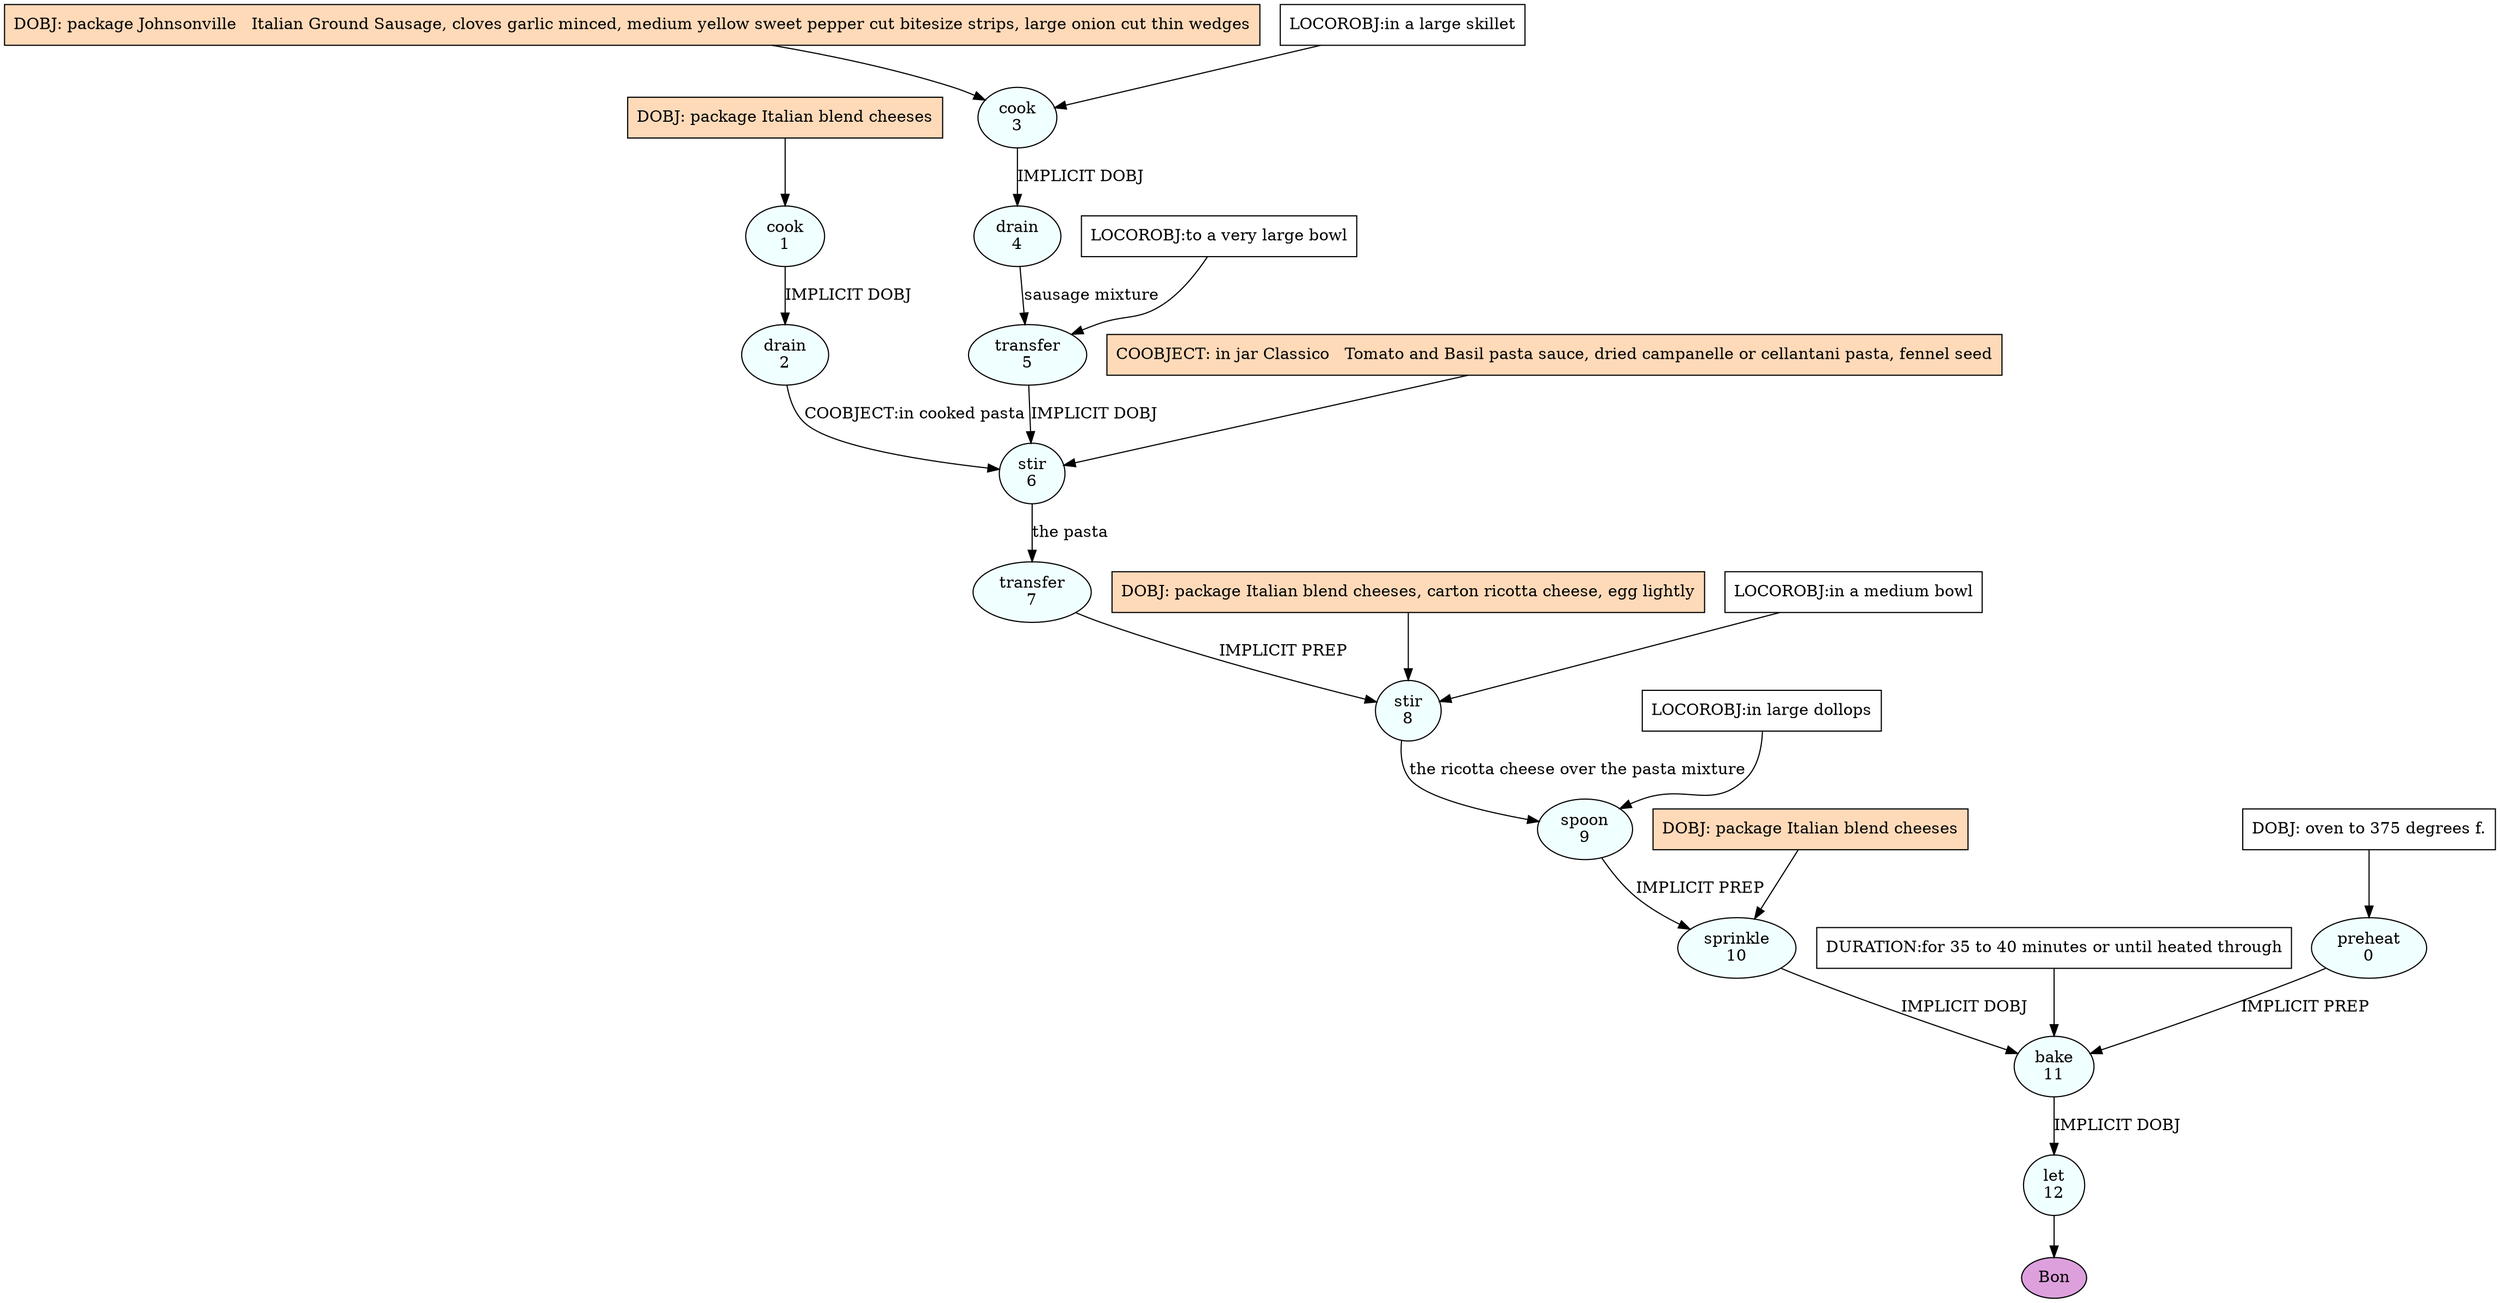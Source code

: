digraph recipe {
E0[label="preheat
0", shape=oval, style=filled, fillcolor=azure]
E1[label="cook
1", shape=oval, style=filled, fillcolor=azure]
E2[label="drain
2", shape=oval, style=filled, fillcolor=azure]
E3[label="cook
3", shape=oval, style=filled, fillcolor=azure]
E4[label="drain
4", shape=oval, style=filled, fillcolor=azure]
E5[label="transfer
5", shape=oval, style=filled, fillcolor=azure]
E6[label="stir
6", shape=oval, style=filled, fillcolor=azure]
E7[label="transfer
7", shape=oval, style=filled, fillcolor=azure]
E8[label="stir
8", shape=oval, style=filled, fillcolor=azure]
E9[label="spoon
9", shape=oval, style=filled, fillcolor=azure]
E10[label="sprinkle
10", shape=oval, style=filled, fillcolor=azure]
E11[label="bake
11", shape=oval, style=filled, fillcolor=azure]
E12[label="let
12", shape=oval, style=filled, fillcolor=azure]
D1[label="DOBJ: package Italian blend cheeses", shape=box, style=filled, fillcolor=peachpuff]
D1 -> E1
D0[label="DOBJ: oven to 375 degrees f.", shape=box, style=filled, fillcolor=white]
D0 -> E0
D3[label="DOBJ: package Johnsonville   Italian Ground Sausage, cloves garlic minced, medium yellow sweet pepper cut bitesize strips, large onion cut thin wedges", shape=box, style=filled, fillcolor=peachpuff]
D3 -> E3
P3_0[label="LOCOROBJ:in a large skillet", shape=box, style=filled, fillcolor=white]
P3_0 -> E3
E1 -> E2 [label="IMPLICIT DOBJ"]
E3 -> E4 [label="IMPLICIT DOBJ"]
E4 -> E5 [label="sausage mixture"]
P5_0_0[label="LOCOROBJ:to a very large bowl", shape=box, style=filled, fillcolor=white]
P5_0_0 -> E5
E5 -> E6 [label="IMPLICIT DOBJ"]
P6_0_ing[label="COOBJECT: in jar Classico   Tomato and Basil pasta sauce, dried campanelle or cellantani pasta, fennel seed", shape=box, style=filled, fillcolor=peachpuff]
P6_0_ing -> E6
E2 -> E6 [label="COOBJECT:in cooked pasta"]
E6 -> E7 [label="the pasta"]
D8_ing[label="DOBJ: package Italian blend cheeses, carton ricotta cheese, egg lightly", shape=box, style=filled, fillcolor=peachpuff]
D8_ing -> E8
E7 -> E8 [label="IMPLICIT PREP"]
P8_1_0[label="LOCOROBJ:in a medium bowl", shape=box, style=filled, fillcolor=white]
P8_1_0 -> E8
E8 -> E9 [label="the ricotta cheese over the pasta mixture"]
P9_0_0[label="LOCOROBJ:in large dollops", shape=box, style=filled, fillcolor=white]
P9_0_0 -> E9
D10_ing[label="DOBJ: package Italian blend cheeses", shape=box, style=filled, fillcolor=peachpuff]
D10_ing -> E10
E9 -> E10 [label="IMPLICIT PREP"]
E10 -> E11 [label="IMPLICIT DOBJ"]
E0 -> E11 [label="IMPLICIT PREP"]
P11_1_0[label="DURATION:for 35 to 40 minutes or until heated through", shape=box, style=filled, fillcolor=white]
P11_1_0 -> E11
E11 -> E12 [label="IMPLICIT DOBJ"]
EOR[label="Bon", shape=oval, style=filled, fillcolor=plum]
E12 -> EOR
}
